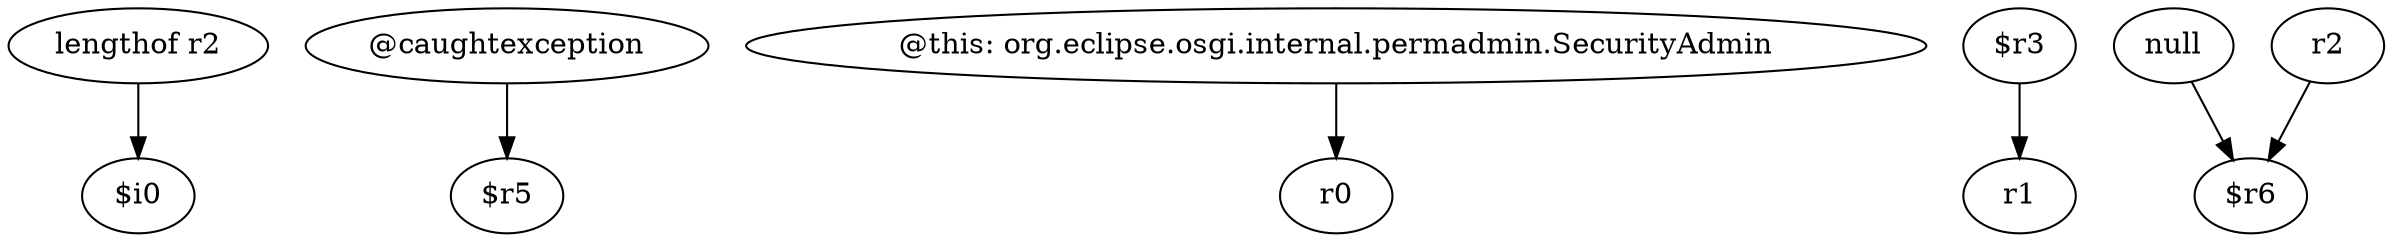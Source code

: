 digraph g {
0[label="lengthof r2"]
1[label="$i0"]
0->1[label=""]
2[label="@caughtexception"]
3[label="$r5"]
2->3[label=""]
4[label="@this: org.eclipse.osgi.internal.permadmin.SecurityAdmin"]
5[label="r0"]
4->5[label=""]
6[label="$r3"]
7[label="r1"]
6->7[label=""]
8[label="null"]
9[label="$r6"]
8->9[label=""]
10[label="r2"]
10->9[label=""]
}